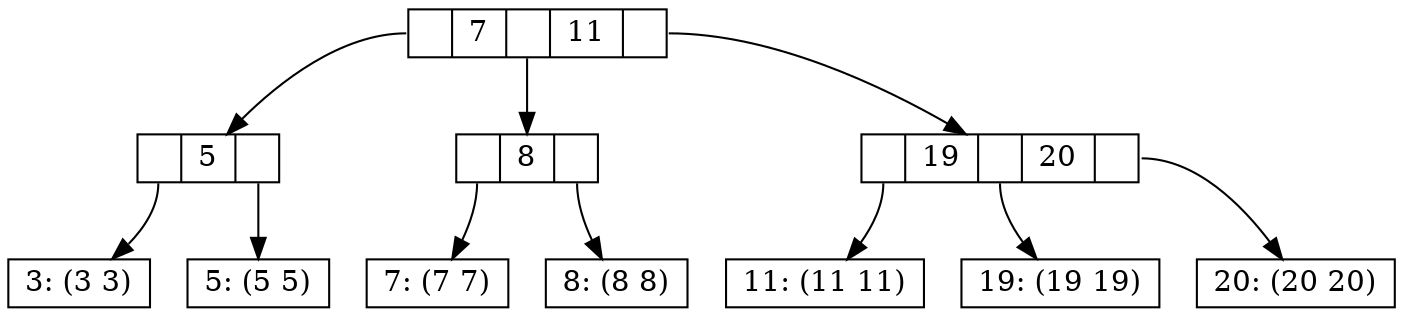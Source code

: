 digraph g {
  node [shape=record, height=0.1];
  node7[label = "<f0>|7|<f1>|11|<f2>"];
  node3[label = "<f0>|5|<f1>"];
  node1[label = "{3: (3 3)}"];
  "node3":f0 -> "node1";
  node2[label = "{5: (5 5)}"];
  "node3":f1 -> "node2";
  "node7":f0 -> "node3";
  node6[label = "<f0>|8|<f1>"];
  node4[label = "{7: (7 7)}"];
  "node6":f0 -> "node4";
  node5[label = "{8: (8 8)}"];
  "node6":f1 -> "node5";
  "node7":f1 -> "node6";
  node10[label = "<f0>|19|<f1>|20|<f2>"];
  node8[label = "{11: (11 11)}"];
  "node10":f0 -> "node8";
  node9[label = "{19: (19 19)}"];
  "node10":f1 -> "node9";
  node11[label = "{20: (20 20)}"];
  "node10":f2 -> "node11";
  "node7":f2 -> "node10";
}